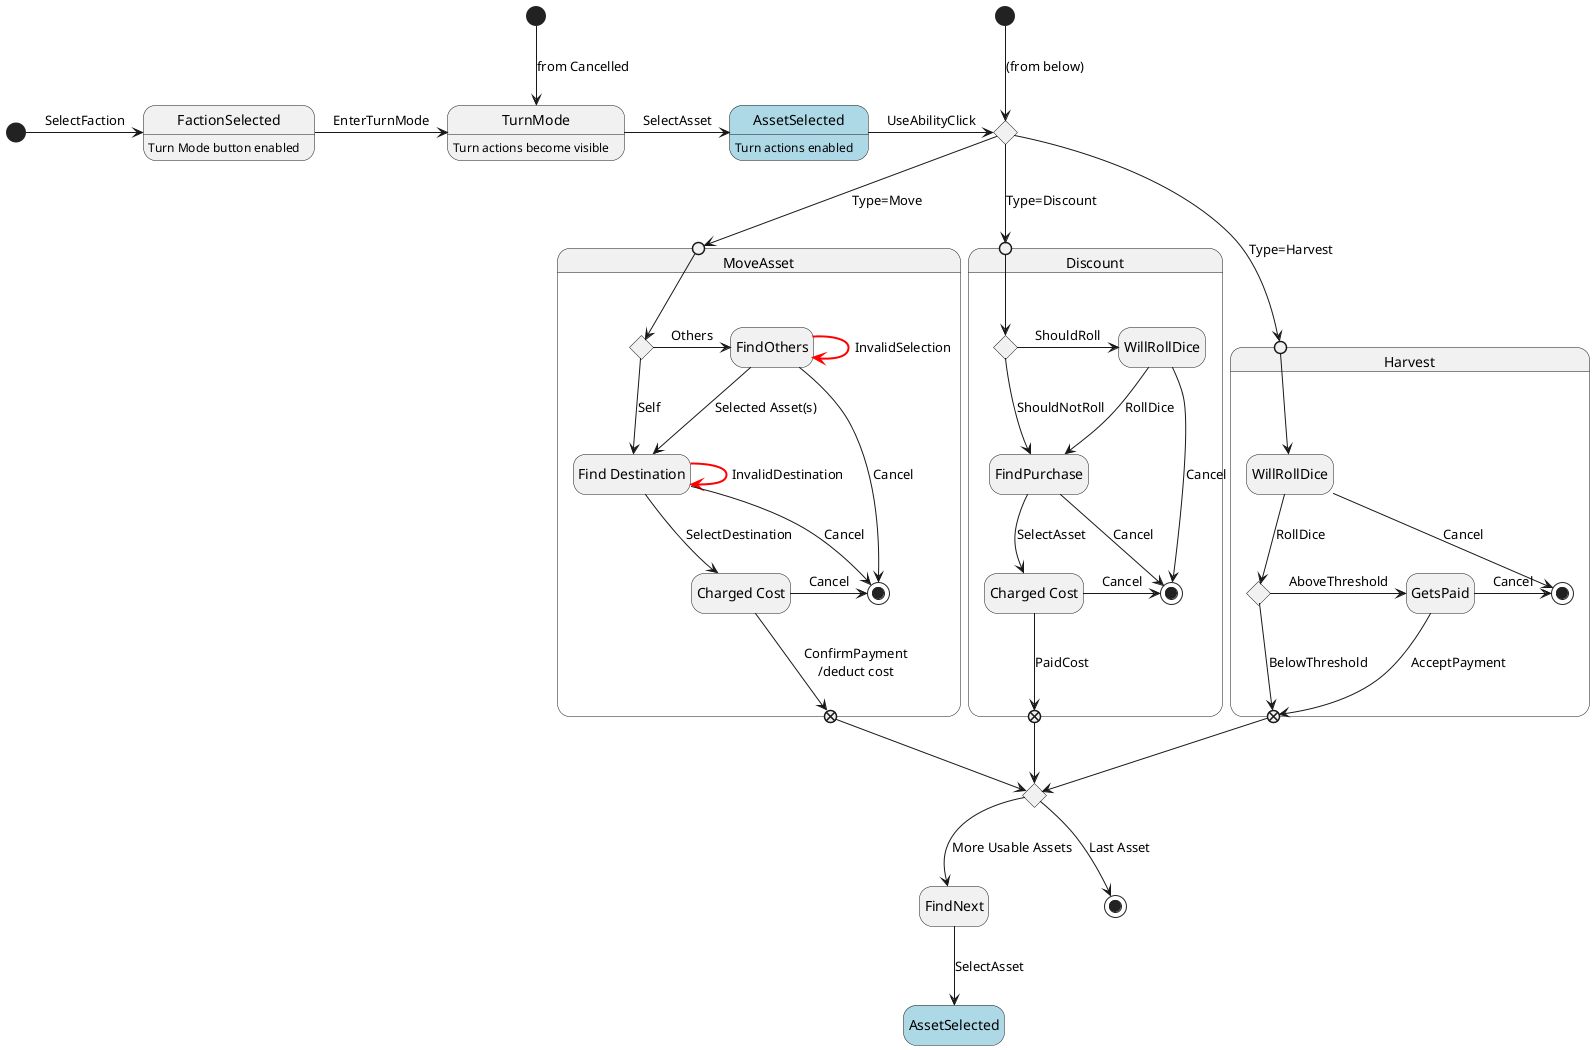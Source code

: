 @startuml Faction Turn Use Ability States
hide empty description

state "FactionSelected" as FS : Turn Mode button enabled
state "TurnMode" as TM : Turn actions become visible
state "AssetSelected" as ASel #lightblue : Turn actions enabled
state cancelled <<start>>
state "Type?" as type <<choice>>
state "More Assets?" as more <<choice>>
state moreassets <<start>>

[*] -> FS : SelectFaction
FS -> TM : EnterTurnMode
cancelled --> TM : from Cancelled
TM -> ASel : SelectAsset
moreassets --> type : (from below)
ASel -> type : UseAbilityClick

state MoveAsset {
  state " " as MoveIn <<entryPoint>>
  state "Move Self?" as self <<choice>>
  state "Find Destination" as FD
  state "Charged Cost" as CC1
  state " " as MoveOut <<exitPoint>>
  state MoveEnd <<end>>

  type --> MoveIn : Type=Move
  MoveIn --> self
  self --> FD : Self
  self -> FindOthers : Others
  FindOthers --> FD : Selected Asset(s)
  FindOthers -[#red,bold]-> FindOthers : InvalidSelection
  FindOthers --> MoveEnd : Cancel
  FD -[#red,bold]-> FD : InvalidDestination
  FD --> CC1 : SelectDestination
  FD --> MoveEnd : Cancel
  CC1 --> MoveOut : ConfirmPayment\n/deduct cost
  CC1 -> MoveEnd : Cancel
  MoveOut --> more
}

state Discount {
  state "Charged Cost" as CC2
  state "WillRollDice" as WRD2
  state "Should Roll" as toroll <<choice>>
  state " " as DisIn <<entryPoint>>
  state " " as DisOut <<exitPoint>>
  state DisEnd <<end>>

  type --> DisIn : Type=Discount
  DisIn --> toroll
  toroll -> WRD2 : ShouldRoll
  WRD2 --> FindPurchase : RollDice
  WRD2 --> DisEnd : Cancel
  toroll --> FindPurchase : ShouldNotRoll
  FindPurchase --> CC2 : SelectAsset
  FindPurchase -> DisEnd : Cancel
  CC2 --> DisOut : PaidCost
  CC2 -> DisEnd : Cancel
  DisOut --> more
}

state Harvest {
  state "Meets Threshold" as enough <<choice>>
  state "WillRollDice" as WRD1
  state HarvEnd <<end>>
  state " " as HarvIn <<entryPoint>>
  state " " as HarvOut <<exitPoint>>

  
  type --> HarvIn : Type=Harvest
  HarvIn --> WRD1 
  WRD1 --> enough : RollDice
  WRD1 -> HarvEnd : Cancel
  enough --> HarvOut : BelowThreshold
  enough -> GetsPaid : AboveThreshold
  GetsPaid --> HarvOut : AcceptPayment
  GetsPaid -> HarvEnd : Cancel
  HarvOut --> more
}

more --> FindNext : More Usable Assets
more --> [*] : Last Asset
FindNext --> AssetSelected #lightblue : SelectAsset

@enduml